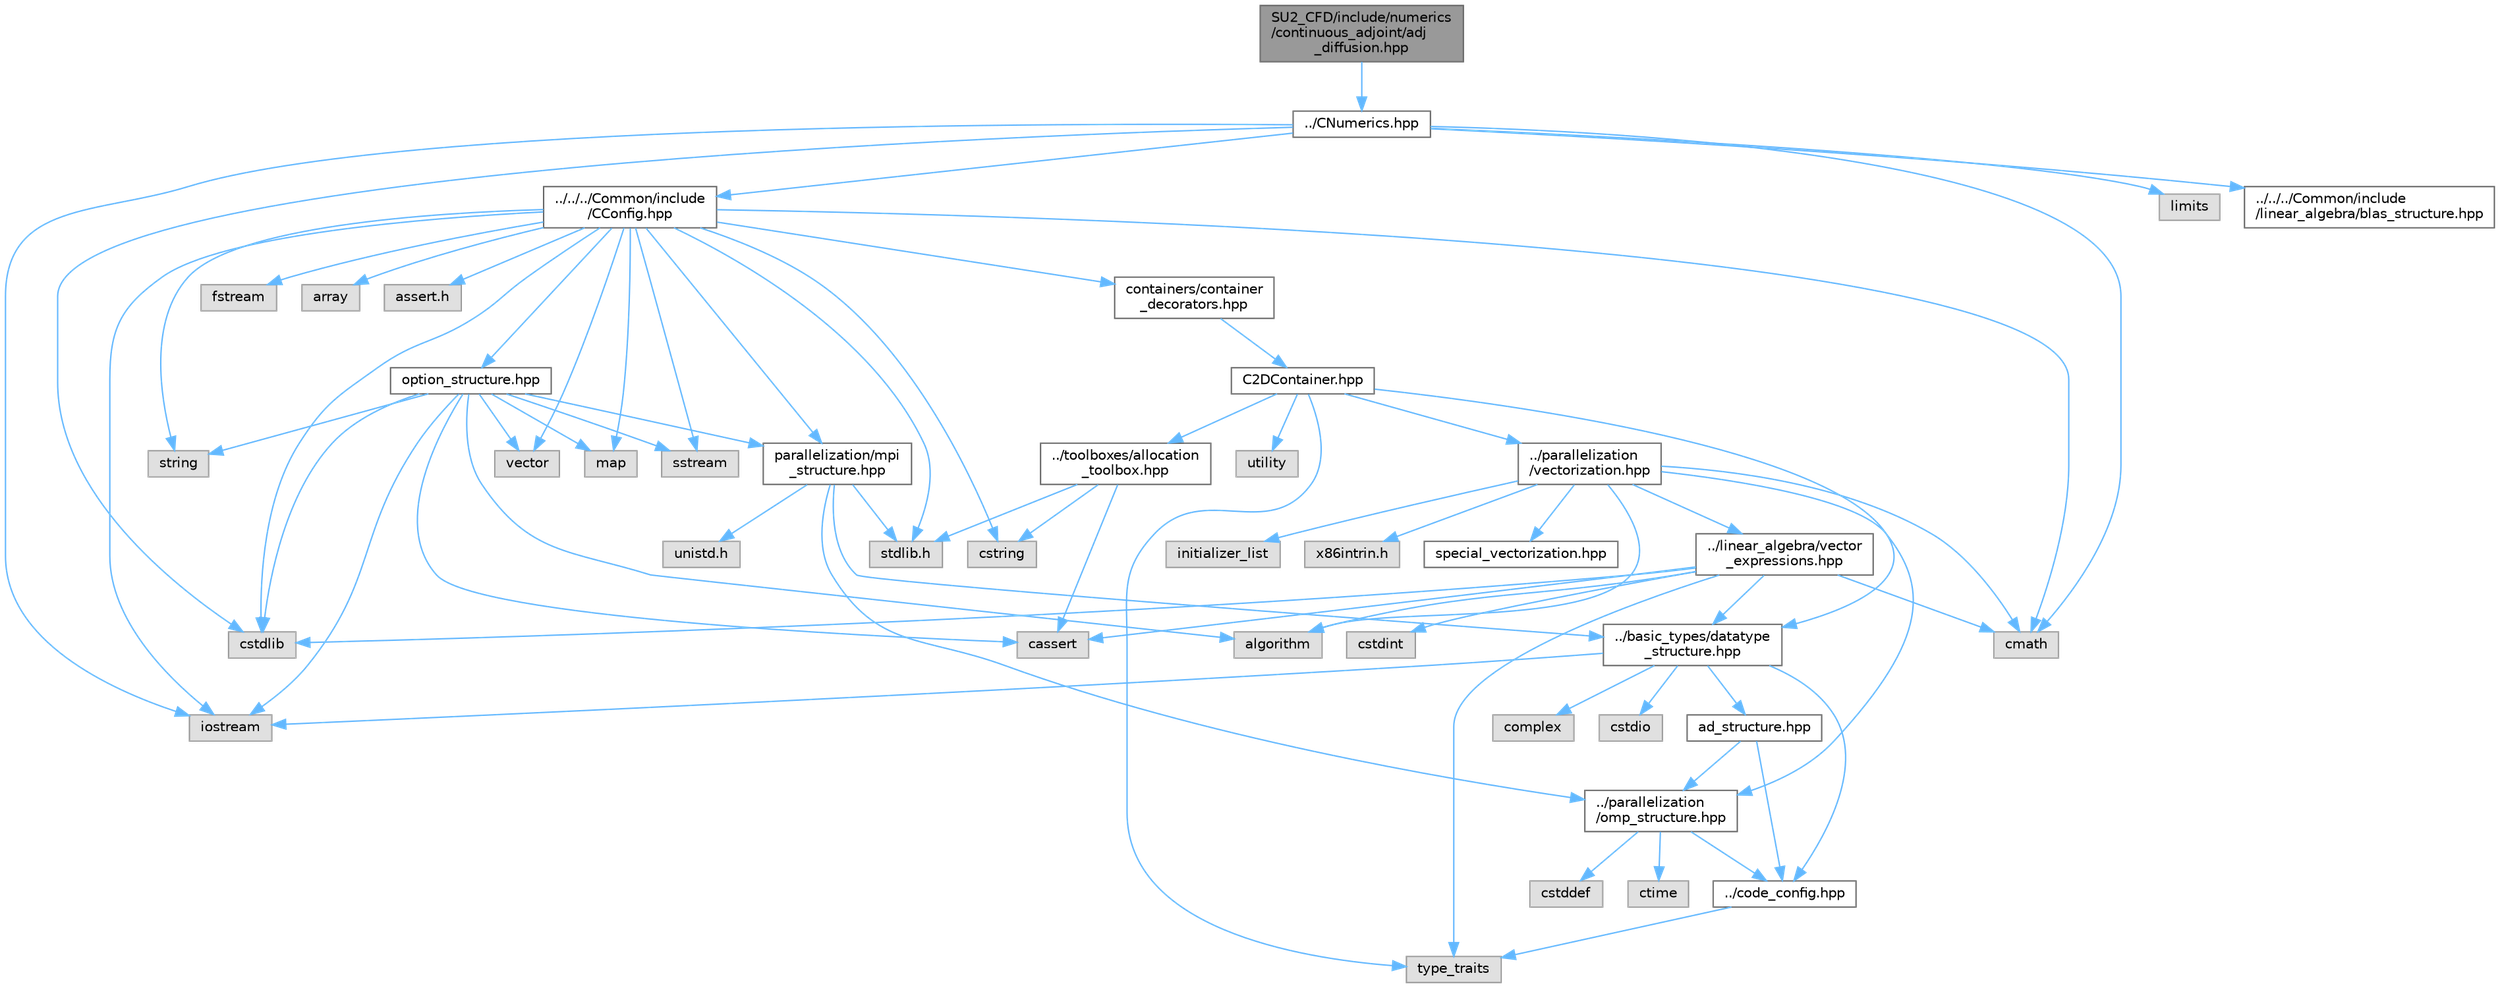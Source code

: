 digraph "SU2_CFD/include/numerics/continuous_adjoint/adj_diffusion.hpp"
{
 // LATEX_PDF_SIZE
  bgcolor="transparent";
  edge [fontname=Helvetica,fontsize=10,labelfontname=Helvetica,labelfontsize=10];
  node [fontname=Helvetica,fontsize=10,shape=box,height=0.2,width=0.4];
  Node1 [id="Node000001",label="SU2_CFD/include/numerics\l/continuous_adjoint/adj\l_diffusion.hpp",height=0.2,width=0.4,color="gray40", fillcolor="grey60", style="filled", fontcolor="black",tooltip="Declarations of numerics classes for continuous adjoint diffusion discretization. Implemented in adj_..."];
  Node1 -> Node2 [id="edge1_Node000001_Node000002",color="steelblue1",style="solid",tooltip=" "];
  Node2 [id="Node000002",label="../CNumerics.hpp",height=0.2,width=0.4,color="grey40", fillcolor="white", style="filled",URL="$CNumerics_8hpp.html",tooltip="Declaration of the base numerics class, the implementation is in the CNumerics.cpp file."];
  Node2 -> Node3 [id="edge2_Node000002_Node000003",color="steelblue1",style="solid",tooltip=" "];
  Node3 [id="Node000003",label="cmath",height=0.2,width=0.4,color="grey60", fillcolor="#E0E0E0", style="filled",tooltip=" "];
  Node2 -> Node4 [id="edge3_Node000002_Node000004",color="steelblue1",style="solid",tooltip=" "];
  Node4 [id="Node000004",label="iostream",height=0.2,width=0.4,color="grey60", fillcolor="#E0E0E0", style="filled",tooltip=" "];
  Node2 -> Node5 [id="edge4_Node000002_Node000005",color="steelblue1",style="solid",tooltip=" "];
  Node5 [id="Node000005",label="limits",height=0.2,width=0.4,color="grey60", fillcolor="#E0E0E0", style="filled",tooltip=" "];
  Node2 -> Node6 [id="edge5_Node000002_Node000006",color="steelblue1",style="solid",tooltip=" "];
  Node6 [id="Node000006",label="cstdlib",height=0.2,width=0.4,color="grey60", fillcolor="#E0E0E0", style="filled",tooltip=" "];
  Node2 -> Node7 [id="edge6_Node000002_Node000007",color="steelblue1",style="solid",tooltip=" "];
  Node7 [id="Node000007",label="../../../Common/include\l/CConfig.hpp",height=0.2,width=0.4,color="grey40", fillcolor="white", style="filled",URL="$CConfig_8hpp.html",tooltip="All the information about the definition of the physical problem. The subroutines and functions are i..."];
  Node7 -> Node8 [id="edge7_Node000007_Node000008",color="steelblue1",style="solid",tooltip=" "];
  Node8 [id="Node000008",label="parallelization/mpi\l_structure.hpp",height=0.2,width=0.4,color="grey40", fillcolor="white", style="filled",URL="$mpi__structure_8hpp.html",tooltip="Headers of the mpi interface for generalized datatypes. The subroutines and functions are in the mpi_..."];
  Node8 -> Node9 [id="edge8_Node000008_Node000009",color="steelblue1",style="solid",tooltip=" "];
  Node9 [id="Node000009",label="stdlib.h",height=0.2,width=0.4,color="grey60", fillcolor="#E0E0E0", style="filled",tooltip=" "];
  Node8 -> Node10 [id="edge9_Node000008_Node000010",color="steelblue1",style="solid",tooltip=" "];
  Node10 [id="Node000010",label="../basic_types/datatype\l_structure.hpp",height=0.2,width=0.4,color="grey40", fillcolor="white", style="filled",URL="$datatype__structure_8hpp.html",tooltip="Headers for generalized datatypes, defines an interface for AD types."];
  Node10 -> Node4 [id="edge10_Node000010_Node000004",color="steelblue1",style="solid",tooltip=" "];
  Node10 -> Node11 [id="edge11_Node000010_Node000011",color="steelblue1",style="solid",tooltip=" "];
  Node11 [id="Node000011",label="complex",height=0.2,width=0.4,color="grey60", fillcolor="#E0E0E0", style="filled",tooltip=" "];
  Node10 -> Node12 [id="edge12_Node000010_Node000012",color="steelblue1",style="solid",tooltip=" "];
  Node12 [id="Node000012",label="cstdio",height=0.2,width=0.4,color="grey60", fillcolor="#E0E0E0", style="filled",tooltip=" "];
  Node10 -> Node13 [id="edge13_Node000010_Node000013",color="steelblue1",style="solid",tooltip=" "];
  Node13 [id="Node000013",label="../code_config.hpp",height=0.2,width=0.4,color="grey40", fillcolor="white", style="filled",URL="$code__config_8hpp.html",tooltip="Header file for collecting common macros, definitions and type configurations."];
  Node13 -> Node14 [id="edge14_Node000013_Node000014",color="steelblue1",style="solid",tooltip=" "];
  Node14 [id="Node000014",label="type_traits",height=0.2,width=0.4,color="grey60", fillcolor="#E0E0E0", style="filled",tooltip=" "];
  Node10 -> Node15 [id="edge15_Node000010_Node000015",color="steelblue1",style="solid",tooltip=" "];
  Node15 [id="Node000015",label="ad_structure.hpp",height=0.2,width=0.4,color="grey40", fillcolor="white", style="filled",URL="$ad__structure_8hpp.html",tooltip="Main routines for the algorithmic differentiation (AD) structure."];
  Node15 -> Node13 [id="edge16_Node000015_Node000013",color="steelblue1",style="solid",tooltip=" "];
  Node15 -> Node16 [id="edge17_Node000015_Node000016",color="steelblue1",style="solid",tooltip=" "];
  Node16 [id="Node000016",label="../parallelization\l/omp_structure.hpp",height=0.2,width=0.4,color="grey40", fillcolor="white", style="filled",URL="$omp__structure_8hpp.html",tooltip="OpenMP interface header, provides compatibility functions if the code is built without OpenMP support..."];
  Node16 -> Node17 [id="edge18_Node000016_Node000017",color="steelblue1",style="solid",tooltip=" "];
  Node17 [id="Node000017",label="cstddef",height=0.2,width=0.4,color="grey60", fillcolor="#E0E0E0", style="filled",tooltip=" "];
  Node16 -> Node13 [id="edge19_Node000016_Node000013",color="steelblue1",style="solid",tooltip=" "];
  Node16 -> Node18 [id="edge20_Node000016_Node000018",color="steelblue1",style="solid",tooltip=" "];
  Node18 [id="Node000018",label="ctime",height=0.2,width=0.4,color="grey60", fillcolor="#E0E0E0", style="filled",tooltip=" "];
  Node8 -> Node19 [id="edge21_Node000008_Node000019",color="steelblue1",style="solid",tooltip=" "];
  Node19 [id="Node000019",label="unistd.h",height=0.2,width=0.4,color="grey60", fillcolor="#E0E0E0", style="filled",tooltip=" "];
  Node8 -> Node16 [id="edge22_Node000008_Node000016",color="steelblue1",style="solid",tooltip=" "];
  Node7 -> Node4 [id="edge23_Node000007_Node000004",color="steelblue1",style="solid",tooltip=" "];
  Node7 -> Node6 [id="edge24_Node000007_Node000006",color="steelblue1",style="solid",tooltip=" "];
  Node7 -> Node20 [id="edge25_Node000007_Node000020",color="steelblue1",style="solid",tooltip=" "];
  Node20 [id="Node000020",label="fstream",height=0.2,width=0.4,color="grey60", fillcolor="#E0E0E0", style="filled",tooltip=" "];
  Node7 -> Node21 [id="edge26_Node000007_Node000021",color="steelblue1",style="solid",tooltip=" "];
  Node21 [id="Node000021",label="sstream",height=0.2,width=0.4,color="grey60", fillcolor="#E0E0E0", style="filled",tooltip=" "];
  Node7 -> Node22 [id="edge27_Node000007_Node000022",color="steelblue1",style="solid",tooltip=" "];
  Node22 [id="Node000022",label="string",height=0.2,width=0.4,color="grey60", fillcolor="#E0E0E0", style="filled",tooltip=" "];
  Node7 -> Node23 [id="edge28_Node000007_Node000023",color="steelblue1",style="solid",tooltip=" "];
  Node23 [id="Node000023",label="cstring",height=0.2,width=0.4,color="grey60", fillcolor="#E0E0E0", style="filled",tooltip=" "];
  Node7 -> Node24 [id="edge29_Node000007_Node000024",color="steelblue1",style="solid",tooltip=" "];
  Node24 [id="Node000024",label="vector",height=0.2,width=0.4,color="grey60", fillcolor="#E0E0E0", style="filled",tooltip=" "];
  Node7 -> Node25 [id="edge30_Node000007_Node000025",color="steelblue1",style="solid",tooltip=" "];
  Node25 [id="Node000025",label="array",height=0.2,width=0.4,color="grey60", fillcolor="#E0E0E0", style="filled",tooltip=" "];
  Node7 -> Node9 [id="edge31_Node000007_Node000009",color="steelblue1",style="solid",tooltip=" "];
  Node7 -> Node3 [id="edge32_Node000007_Node000003",color="steelblue1",style="solid",tooltip=" "];
  Node7 -> Node26 [id="edge33_Node000007_Node000026",color="steelblue1",style="solid",tooltip=" "];
  Node26 [id="Node000026",label="map",height=0.2,width=0.4,color="grey60", fillcolor="#E0E0E0", style="filled",tooltip=" "];
  Node7 -> Node27 [id="edge34_Node000007_Node000027",color="steelblue1",style="solid",tooltip=" "];
  Node27 [id="Node000027",label="assert.h",height=0.2,width=0.4,color="grey60", fillcolor="#E0E0E0", style="filled",tooltip=" "];
  Node7 -> Node28 [id="edge35_Node000007_Node000028",color="steelblue1",style="solid",tooltip=" "];
  Node28 [id="Node000028",label="option_structure.hpp",height=0.2,width=0.4,color="grey40", fillcolor="white", style="filled",URL="$option__structure_8hpp.html",tooltip="Defines classes for referencing options for easy input in CConfig."];
  Node28 -> Node8 [id="edge36_Node000028_Node000008",color="steelblue1",style="solid",tooltip=" "];
  Node28 -> Node4 [id="edge37_Node000028_Node000004",color="steelblue1",style="solid",tooltip=" "];
  Node28 -> Node21 [id="edge38_Node000028_Node000021",color="steelblue1",style="solid",tooltip=" "];
  Node28 -> Node22 [id="edge39_Node000028_Node000022",color="steelblue1",style="solid",tooltip=" "];
  Node28 -> Node24 [id="edge40_Node000028_Node000024",color="steelblue1",style="solid",tooltip=" "];
  Node28 -> Node26 [id="edge41_Node000028_Node000026",color="steelblue1",style="solid",tooltip=" "];
  Node28 -> Node6 [id="edge42_Node000028_Node000006",color="steelblue1",style="solid",tooltip=" "];
  Node28 -> Node29 [id="edge43_Node000028_Node000029",color="steelblue1",style="solid",tooltip=" "];
  Node29 [id="Node000029",label="algorithm",height=0.2,width=0.4,color="grey60", fillcolor="#E0E0E0", style="filled",tooltip=" "];
  Node28 -> Node30 [id="edge44_Node000028_Node000030",color="steelblue1",style="solid",tooltip=" "];
  Node30 [id="Node000030",label="cassert",height=0.2,width=0.4,color="grey60", fillcolor="#E0E0E0", style="filled",tooltip=" "];
  Node7 -> Node31 [id="edge45_Node000007_Node000031",color="steelblue1",style="solid",tooltip=" "];
  Node31 [id="Node000031",label="containers/container\l_decorators.hpp",height=0.2,width=0.4,color="grey40", fillcolor="white", style="filled",URL="$container__decorators_8hpp.html",tooltip="Collection of small classes that decorate C2DContainer to augment its functionality,..."];
  Node31 -> Node32 [id="edge46_Node000031_Node000032",color="steelblue1",style="solid",tooltip=" "];
  Node32 [id="Node000032",label="C2DContainer.hpp",height=0.2,width=0.4,color="grey40", fillcolor="white", style="filled",URL="$C2DContainer_8hpp.html",tooltip="A templated vector/matrix object."];
  Node32 -> Node33 [id="edge47_Node000032_Node000033",color="steelblue1",style="solid",tooltip=" "];
  Node33 [id="Node000033",label="../toolboxes/allocation\l_toolbox.hpp",height=0.2,width=0.4,color="grey40", fillcolor="white", style="filled",URL="$allocation__toolbox_8hpp.html",tooltip="Helper function and classes for memory allocation. Focus on portability across platforms."];
  Node33 -> Node9 [id="edge48_Node000033_Node000009",color="steelblue1",style="solid",tooltip=" "];
  Node33 -> Node23 [id="edge49_Node000033_Node000023",color="steelblue1",style="solid",tooltip=" "];
  Node33 -> Node30 [id="edge50_Node000033_Node000030",color="steelblue1",style="solid",tooltip=" "];
  Node32 -> Node10 [id="edge51_Node000032_Node000010",color="steelblue1",style="solid",tooltip=" "];
  Node32 -> Node34 [id="edge52_Node000032_Node000034",color="steelblue1",style="solid",tooltip=" "];
  Node34 [id="Node000034",label="../parallelization\l/vectorization.hpp",height=0.2,width=0.4,color="grey40", fillcolor="white", style="filled",URL="$vectorization_8hpp.html",tooltip="Implementation of a portable SIMD type."];
  Node34 -> Node35 [id="edge53_Node000034_Node000035",color="steelblue1",style="solid",tooltip=" "];
  Node35 [id="Node000035",label="../linear_algebra/vector\l_expressions.hpp",height=0.2,width=0.4,color="grey40", fillcolor="white", style="filled",URL="$vector__expressions_8hpp.html",tooltip="Expression templates for vector types with coefficient-wise operations."];
  Node35 -> Node10 [id="edge54_Node000035_Node000010",color="steelblue1",style="solid",tooltip=" "];
  Node35 -> Node14 [id="edge55_Node000035_Node000014",color="steelblue1",style="solid",tooltip=" "];
  Node35 -> Node29 [id="edge56_Node000035_Node000029",color="steelblue1",style="solid",tooltip=" "];
  Node35 -> Node30 [id="edge57_Node000035_Node000030",color="steelblue1",style="solid",tooltip=" "];
  Node35 -> Node6 [id="edge58_Node000035_Node000006",color="steelblue1",style="solid",tooltip=" "];
  Node35 -> Node3 [id="edge59_Node000035_Node000003",color="steelblue1",style="solid",tooltip=" "];
  Node35 -> Node36 [id="edge60_Node000035_Node000036",color="steelblue1",style="solid",tooltip=" "];
  Node36 [id="Node000036",label="cstdint",height=0.2,width=0.4,color="grey60", fillcolor="#E0E0E0", style="filled",tooltip=" "];
  Node34 -> Node16 [id="edge61_Node000034_Node000016",color="steelblue1",style="solid",tooltip=" "];
  Node34 -> Node37 [id="edge62_Node000034_Node000037",color="steelblue1",style="solid",tooltip=" "];
  Node37 [id="Node000037",label="initializer_list",height=0.2,width=0.4,color="grey60", fillcolor="#E0E0E0", style="filled",tooltip=" "];
  Node34 -> Node29 [id="edge63_Node000034_Node000029",color="steelblue1",style="solid",tooltip=" "];
  Node34 -> Node3 [id="edge64_Node000034_Node000003",color="steelblue1",style="solid",tooltip=" "];
  Node34 -> Node38 [id="edge65_Node000034_Node000038",color="steelblue1",style="solid",tooltip=" "];
  Node38 [id="Node000038",label="x86intrin.h",height=0.2,width=0.4,color="grey60", fillcolor="#E0E0E0", style="filled",tooltip=" "];
  Node34 -> Node39 [id="edge66_Node000034_Node000039",color="steelblue1",style="solid",tooltip=" "];
  Node39 [id="Node000039",label="special_vectorization.hpp",height=0.2,width=0.4,color="grey40", fillcolor="white", style="filled",URL="$special__vectorization_8hpp.html",tooltip="Code generator header to create specializations of simd::Array."];
  Node32 -> Node40 [id="edge67_Node000032_Node000040",color="steelblue1",style="solid",tooltip=" "];
  Node40 [id="Node000040",label="utility",height=0.2,width=0.4,color="grey60", fillcolor="#E0E0E0", style="filled",tooltip=" "];
  Node32 -> Node14 [id="edge68_Node000032_Node000014",color="steelblue1",style="solid",tooltip=" "];
  Node2 -> Node41 [id="edge69_Node000002_Node000041",color="steelblue1",style="solid",tooltip=" "];
  Node41 [id="Node000041",label="../../../Common/include\l/linear_algebra/blas_structure.hpp",height=0.2,width=0.4,color="grey40", fillcolor="white", style="filled",URL="$blas__structure_8hpp.html",tooltip="Include files and headers of the functions for matrix and vector operations, which are typically foun..."];
}
